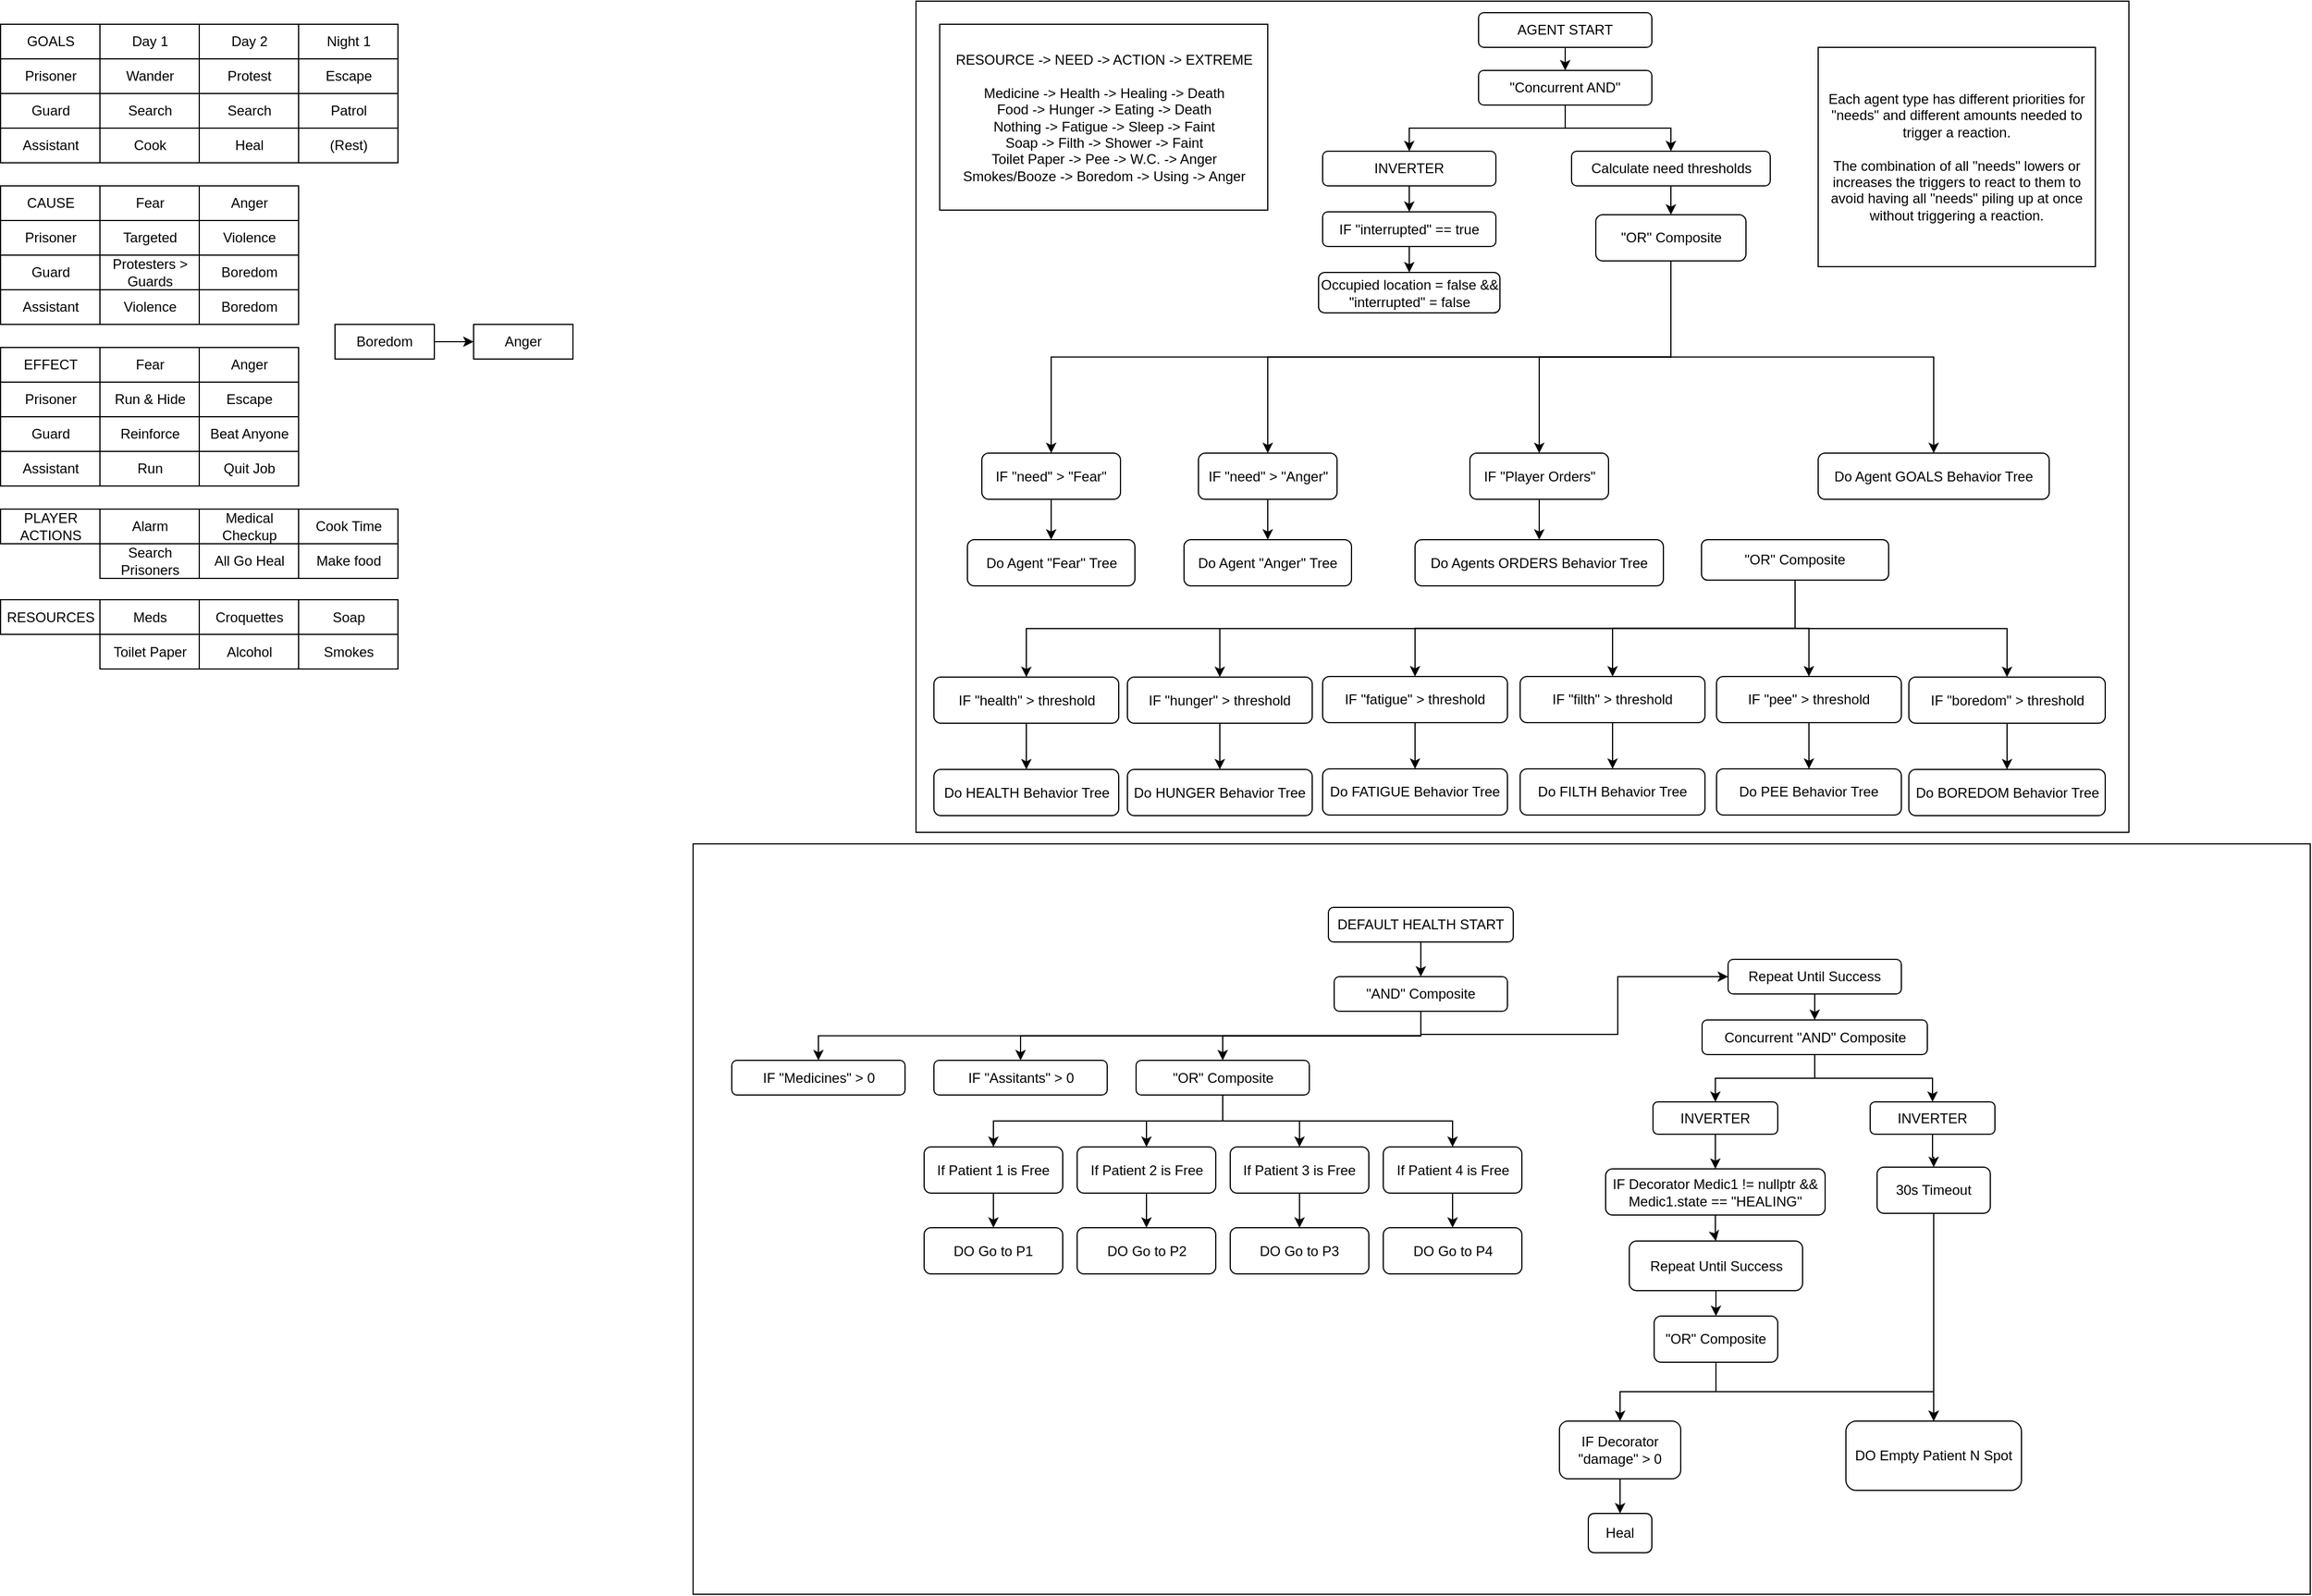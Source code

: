 <mxfile version="12.3.3" type="github" pages="1">
  <diagram id="JKfq64X28K5hxKGa_C9q" name="Page-1">
    <mxGraphModel dx="2272" dy="769" grid="1" gridSize="10" guides="1" tooltips="1" connect="1" arrows="1" fold="1" page="1" pageScale="1" pageWidth="850" pageHeight="1100" math="0" shadow="0">
      <root>
        <mxCell id="0"/>
        <mxCell id="1" parent="0"/>
        <mxCell id="7cSicLzZYJ9xLDRHcsnq-4" value="" style="rounded=0;whiteSpace=wrap;html=1;" parent="1" vertex="1">
          <mxGeometry x="343" y="30" width="1050" height="720" as="geometry"/>
        </mxCell>
        <mxCell id="D0MuD-Mq6sBYxiirO5rG-23" style="edgeStyle=orthogonalEdgeStyle;rounded=0;orthogonalLoop=1;jettySize=auto;html=1;exitX=0.5;exitY=1;exitDx=0;exitDy=0;" parent="1" source="kqfLpIRWF3_aIXNVq4Sq-21" target="D0MuD-Mq6sBYxiirO5rG-22" edge="1">
          <mxGeometry relative="1" as="geometry"/>
        </mxCell>
        <mxCell id="kqfLpIRWF3_aIXNVq4Sq-21" value="AGENT START" style="rounded=1;whiteSpace=wrap;html=1;" parent="1" vertex="1">
          <mxGeometry x="830" y="40" width="150" height="30" as="geometry"/>
        </mxCell>
        <mxCell id="kqfLpIRWF3_aIXNVq4Sq-42" value="&lt;div&gt;RESOURCE -&amp;gt; NEED -&amp;gt; ACTION -&amp;gt; EXTREME&lt;br&gt;&lt;/div&gt;&lt;div&gt;&lt;br&gt;&lt;/div&gt;&lt;div&gt;Medicine -&amp;gt; Health -&amp;gt; Healing -&amp;gt; Death&lt;br&gt;&lt;/div&gt;&lt;div&gt;Food -&amp;gt; Hunger -&amp;gt; Eating -&amp;gt; Death&lt;br&gt;&lt;/div&gt;&lt;div&gt;Nothing -&amp;gt; Fatigue -&amp;gt; Sleep -&amp;gt; Faint&lt;br&gt;&lt;/div&gt;&lt;div&gt;Soap -&amp;gt; Filth -&amp;gt; Shower -&amp;gt; Faint&lt;br&gt;&lt;/div&gt;&lt;div&gt;Toilet Paper -&amp;gt; Pee -&amp;gt; W.C. -&amp;gt; Anger&lt;br&gt;&lt;/div&gt;&lt;div&gt;Smokes/Booze -&amp;gt; Boredom -&amp;gt; Using -&amp;gt; Anger&lt;br&gt;&lt;/div&gt;" style="rounded=0;whiteSpace=wrap;html=1;" parent="1" vertex="1">
          <mxGeometry x="363.5" y="50" width="284" height="161" as="geometry"/>
        </mxCell>
        <mxCell id="YJU16uG1ulKIxsWnuDC9-50" style="edgeStyle=orthogonalEdgeStyle;rounded=0;orthogonalLoop=1;jettySize=auto;html=1;exitX=0.5;exitY=1;exitDx=0;exitDy=0;" parent="1" source="7cSicLzZYJ9xLDRHcsnq-1" target="YJU16uG1ulKIxsWnuDC9-41" edge="1">
          <mxGeometry relative="1" as="geometry"/>
        </mxCell>
        <mxCell id="7cSicLzZYJ9xLDRHcsnq-1" value="Calculate need thresholds" style="rounded=1;whiteSpace=wrap;html=1;" parent="1" vertex="1">
          <mxGeometry x="910.5" y="160" width="172" height="30" as="geometry"/>
        </mxCell>
        <mxCell id="MbCvbp8WK3tajAzuPFY6-8" style="edgeStyle=orthogonalEdgeStyle;rounded=0;orthogonalLoop=1;jettySize=auto;html=1;exitX=0.5;exitY=1;exitDx=0;exitDy=0;entryX=0.5;entryY=0;entryDx=0;entryDy=0;" parent="1" source="7cSicLzZYJ9xLDRHcsnq-5" target="MbCvbp8WK3tajAzuPFY6-7" edge="1">
          <mxGeometry relative="1" as="geometry"/>
        </mxCell>
        <mxCell id="MbCvbp8WK3tajAzuPFY6-9" style="edgeStyle=orthogonalEdgeStyle;rounded=0;orthogonalLoop=1;jettySize=auto;html=1;exitX=0.5;exitY=1;exitDx=0;exitDy=0;" parent="1" source="7cSicLzZYJ9xLDRHcsnq-5" target="MbCvbp8WK3tajAzuPFY6-2" edge="1">
          <mxGeometry relative="1" as="geometry"/>
        </mxCell>
        <mxCell id="MbCvbp8WK3tajAzuPFY6-11" style="edgeStyle=orthogonalEdgeStyle;rounded=0;orthogonalLoop=1;jettySize=auto;html=1;exitX=0.5;exitY=1;exitDx=0;exitDy=0;" parent="1" source="7cSicLzZYJ9xLDRHcsnq-5" target="MbCvbp8WK3tajAzuPFY6-4" edge="1">
          <mxGeometry relative="1" as="geometry"/>
        </mxCell>
        <mxCell id="MbCvbp8WK3tajAzuPFY6-12" style="edgeStyle=orthogonalEdgeStyle;rounded=0;orthogonalLoop=1;jettySize=auto;html=1;exitX=0.5;exitY=1;exitDx=0;exitDy=0;" parent="1" source="7cSicLzZYJ9xLDRHcsnq-5" target="MbCvbp8WK3tajAzuPFY6-5" edge="1">
          <mxGeometry relative="1" as="geometry"/>
        </mxCell>
        <mxCell id="MbCvbp8WK3tajAzuPFY6-13" style="edgeStyle=orthogonalEdgeStyle;rounded=0;orthogonalLoop=1;jettySize=auto;html=1;exitX=0.5;exitY=1;exitDx=0;exitDy=0;" parent="1" source="7cSicLzZYJ9xLDRHcsnq-5" target="MbCvbp8WK3tajAzuPFY6-6" edge="1">
          <mxGeometry relative="1" as="geometry"/>
        </mxCell>
        <mxCell id="MbCvbp8WK3tajAzuPFY6-30" style="edgeStyle=orthogonalEdgeStyle;rounded=0;orthogonalLoop=1;jettySize=auto;html=1;exitX=0.5;exitY=1;exitDx=0;exitDy=0;entryX=0.5;entryY=0;entryDx=0;entryDy=0;" parent="1" source="7cSicLzZYJ9xLDRHcsnq-5" target="MbCvbp8WK3tajAzuPFY6-28" edge="1">
          <mxGeometry relative="1" as="geometry"/>
        </mxCell>
        <mxCell id="7cSicLzZYJ9xLDRHcsnq-5" value="&quot;OR&quot; Composite" style="rounded=1;whiteSpace=wrap;html=1;" parent="1" vertex="1">
          <mxGeometry x="1023" y="496.5" width="162" height="35" as="geometry"/>
        </mxCell>
        <mxCell id="MbCvbp8WK3tajAzuPFY6-20" value="" style="edgeStyle=orthogonalEdgeStyle;rounded=0;orthogonalLoop=1;jettySize=auto;html=1;" parent="1" source="MbCvbp8WK3tajAzuPFY6-2" target="MbCvbp8WK3tajAzuPFY6-19" edge="1">
          <mxGeometry relative="1" as="geometry"/>
        </mxCell>
        <mxCell id="MbCvbp8WK3tajAzuPFY6-2" value="IF &quot;hunger&quot; &amp;gt; threshold" style="rounded=1;whiteSpace=wrap;html=1;" parent="1" vertex="1">
          <mxGeometry x="526" y="615.5" width="160" height="40" as="geometry"/>
        </mxCell>
        <mxCell id="MbCvbp8WK3tajAzuPFY6-19" value="Do HUNGER Behavior Tree" style="rounded=1;whiteSpace=wrap;html=1;" parent="1" vertex="1">
          <mxGeometry x="526" y="695.5" width="160" height="40" as="geometry"/>
        </mxCell>
        <mxCell id="MbCvbp8WK3tajAzuPFY6-18" value="" style="edgeStyle=orthogonalEdgeStyle;rounded=0;orthogonalLoop=1;jettySize=auto;html=1;" parent="1" edge="1">
          <mxGeometry relative="1" as="geometry">
            <mxPoint x="1450" y="618.5" as="targetPoint"/>
          </mxGeometry>
        </mxCell>
        <mxCell id="MbCvbp8WK3tajAzuPFY6-16" value="" style="edgeStyle=orthogonalEdgeStyle;rounded=0;orthogonalLoop=1;jettySize=auto;html=1;" parent="1" source="MbCvbp8WK3tajAzuPFY6-4" target="MbCvbp8WK3tajAzuPFY6-15" edge="1">
          <mxGeometry relative="1" as="geometry"/>
        </mxCell>
        <mxCell id="MbCvbp8WK3tajAzuPFY6-4" value="IF &quot;fatigue&quot; &amp;gt; threshold" style="rounded=1;whiteSpace=wrap;html=1;" parent="1" vertex="1">
          <mxGeometry x="695" y="615" width="160" height="40" as="geometry"/>
        </mxCell>
        <mxCell id="MbCvbp8WK3tajAzuPFY6-15" value="Do FATIGUE Behavior Tree" style="rounded=1;whiteSpace=wrap;html=1;" parent="1" vertex="1">
          <mxGeometry x="695" y="695" width="160" height="40" as="geometry"/>
        </mxCell>
        <mxCell id="MbCvbp8WK3tajAzuPFY6-24" value="" style="edgeStyle=orthogonalEdgeStyle;rounded=0;orthogonalLoop=1;jettySize=auto;html=1;" parent="1" source="MbCvbp8WK3tajAzuPFY6-5" target="MbCvbp8WK3tajAzuPFY6-23" edge="1">
          <mxGeometry relative="1" as="geometry"/>
        </mxCell>
        <mxCell id="MbCvbp8WK3tajAzuPFY6-5" value="IF &quot;filth&quot; &amp;gt; threshold" style="rounded=1;whiteSpace=wrap;html=1;" parent="1" vertex="1">
          <mxGeometry x="866" y="615" width="160" height="40" as="geometry"/>
        </mxCell>
        <mxCell id="MbCvbp8WK3tajAzuPFY6-23" value="Do FILTH Behavior Tree" style="rounded=1;whiteSpace=wrap;html=1;" parent="1" vertex="1">
          <mxGeometry x="866" y="695" width="160" height="40" as="geometry"/>
        </mxCell>
        <mxCell id="MbCvbp8WK3tajAzuPFY6-26" value="" style="edgeStyle=orthogonalEdgeStyle;rounded=0;orthogonalLoop=1;jettySize=auto;html=1;" parent="1" source="MbCvbp8WK3tajAzuPFY6-6" target="MbCvbp8WK3tajAzuPFY6-25" edge="1">
          <mxGeometry relative="1" as="geometry"/>
        </mxCell>
        <mxCell id="MbCvbp8WK3tajAzuPFY6-6" value="IF &quot;pee&quot; &amp;gt; threshold" style="rounded=1;whiteSpace=wrap;html=1;" parent="1" vertex="1">
          <mxGeometry x="1036" y="615" width="160" height="40" as="geometry"/>
        </mxCell>
        <mxCell id="MbCvbp8WK3tajAzuPFY6-25" value="Do PEE Behavior Tree" style="rounded=1;whiteSpace=wrap;html=1;" parent="1" vertex="1">
          <mxGeometry x="1036" y="695" width="160" height="40" as="geometry"/>
        </mxCell>
        <mxCell id="MbCvbp8WK3tajAzuPFY6-22" value="" style="edgeStyle=orthogonalEdgeStyle;rounded=0;orthogonalLoop=1;jettySize=auto;html=1;" parent="1" source="MbCvbp8WK3tajAzuPFY6-7" target="MbCvbp8WK3tajAzuPFY6-21" edge="1">
          <mxGeometry relative="1" as="geometry"/>
        </mxCell>
        <mxCell id="MbCvbp8WK3tajAzuPFY6-7" value="IF &quot;health&quot; &amp;gt; threshold" style="rounded=1;whiteSpace=wrap;html=1;" parent="1" vertex="1">
          <mxGeometry x="358.5" y="615.5" width="160" height="40" as="geometry"/>
        </mxCell>
        <mxCell id="MbCvbp8WK3tajAzuPFY6-21" value="Do HEALTH Behavior Tree" style="rounded=1;whiteSpace=wrap;html=1;" parent="1" vertex="1">
          <mxGeometry x="358.5" y="695.5" width="160" height="40" as="geometry"/>
        </mxCell>
        <mxCell id="MbCvbp8WK3tajAzuPFY6-31" style="edgeStyle=orthogonalEdgeStyle;rounded=0;orthogonalLoop=1;jettySize=auto;html=1;exitX=0.5;exitY=1;exitDx=0;exitDy=0;entryX=0.5;entryY=0;entryDx=0;entryDy=0;" parent="1" source="MbCvbp8WK3tajAzuPFY6-28" target="MbCvbp8WK3tajAzuPFY6-29" edge="1">
          <mxGeometry relative="1" as="geometry"/>
        </mxCell>
        <mxCell id="MbCvbp8WK3tajAzuPFY6-28" value="IF &quot;boredom&quot; &amp;gt; threshold" style="rounded=1;whiteSpace=wrap;html=1;" parent="1" vertex="1">
          <mxGeometry x="1202.5" y="615.5" width="170" height="40" as="geometry"/>
        </mxCell>
        <mxCell id="MbCvbp8WK3tajAzuPFY6-29" value="Do BOREDOM Behavior Tree" style="rounded=1;whiteSpace=wrap;html=1;" parent="1" vertex="1">
          <mxGeometry x="1202.5" y="695.5" width="170" height="40" as="geometry"/>
        </mxCell>
        <mxCell id="MbCvbp8WK3tajAzuPFY6-32" value="Do Agent GOALS Behavior Tree" style="rounded=1;whiteSpace=wrap;html=1;" parent="1" vertex="1">
          <mxGeometry x="1124" y="421.5" width="200" height="40" as="geometry"/>
        </mxCell>
        <mxCell id="MbCvbp8WK3tajAzuPFY6-37" style="edgeStyle=orthogonalEdgeStyle;rounded=0;orthogonalLoop=1;jettySize=auto;html=1;exitX=0.5;exitY=1;exitDx=0;exitDy=0;entryX=0.5;entryY=0;entryDx=0;entryDy=0;" parent="1" edge="1">
          <mxGeometry relative="1" as="geometry">
            <mxPoint x="1275" y="579" as="sourcePoint"/>
          </mxGeometry>
        </mxCell>
        <mxCell id="FgGfhdXHeCSRCDsN92nv-1" value="" style="rounded=0;whiteSpace=wrap;html=1;" parent="1" vertex="1">
          <mxGeometry x="150" y="760" width="1400" height="650" as="geometry"/>
        </mxCell>
        <mxCell id="FgGfhdXHeCSRCDsN92nv-19" value="Fear" style="rounded=0;whiteSpace=wrap;html=1;" parent="1" vertex="1">
          <mxGeometry x="-363.5" y="330" width="86" height="30" as="geometry"/>
        </mxCell>
        <mxCell id="FgGfhdXHeCSRCDsN92nv-20" value="EFFECT" style="rounded=0;whiteSpace=wrap;html=1;" parent="1" vertex="1">
          <mxGeometry x="-449.5" y="330" width="86" height="30" as="geometry"/>
        </mxCell>
        <mxCell id="FgGfhdXHeCSRCDsN92nv-22" value="Run &amp;amp; Hide" style="rounded=0;whiteSpace=wrap;html=1;" parent="1" vertex="1">
          <mxGeometry x="-363.5" y="360" width="86" height="30" as="geometry"/>
        </mxCell>
        <mxCell id="FgGfhdXHeCSRCDsN92nv-23" value="Prisoner" style="rounded=0;whiteSpace=wrap;html=1;" parent="1" vertex="1">
          <mxGeometry x="-449.5" y="360" width="86" height="30" as="geometry"/>
        </mxCell>
        <mxCell id="FgGfhdXHeCSRCDsN92nv-25" value="Reinforce" style="rounded=0;whiteSpace=wrap;html=1;" parent="1" vertex="1">
          <mxGeometry x="-363.5" y="390" width="86" height="30" as="geometry"/>
        </mxCell>
        <mxCell id="FgGfhdXHeCSRCDsN92nv-26" value="Guard" style="rounded=0;whiteSpace=wrap;html=1;" parent="1" vertex="1">
          <mxGeometry x="-449.5" y="390" width="86" height="30" as="geometry"/>
        </mxCell>
        <mxCell id="FgGfhdXHeCSRCDsN92nv-28" value="Run" style="rounded=0;whiteSpace=wrap;html=1;" parent="1" vertex="1">
          <mxGeometry x="-363.5" y="420" width="86" height="30" as="geometry"/>
        </mxCell>
        <mxCell id="FgGfhdXHeCSRCDsN92nv-29" value="Assistant" style="rounded=0;whiteSpace=wrap;html=1;" parent="1" vertex="1">
          <mxGeometry x="-449.5" y="420" width="86" height="30" as="geometry"/>
        </mxCell>
        <mxCell id="FgGfhdXHeCSRCDsN92nv-30" value="Day 1" style="rounded=0;whiteSpace=wrap;html=1;" parent="1" vertex="1">
          <mxGeometry x="-363.5" y="50" width="86" height="30" as="geometry"/>
        </mxCell>
        <mxCell id="FgGfhdXHeCSRCDsN92nv-31" value="Day 2" style="rounded=0;whiteSpace=wrap;html=1;" parent="1" vertex="1">
          <mxGeometry x="-277.5" y="50" width="86" height="30" as="geometry"/>
        </mxCell>
        <mxCell id="FgGfhdXHeCSRCDsN92nv-32" value="GOALS" style="rounded=0;whiteSpace=wrap;html=1;" parent="1" vertex="1">
          <mxGeometry x="-449.5" y="50" width="86" height="30" as="geometry"/>
        </mxCell>
        <mxCell id="FgGfhdXHeCSRCDsN92nv-33" value="Wander" style="rounded=0;whiteSpace=wrap;html=1;" parent="1" vertex="1">
          <mxGeometry x="-363.5" y="80" width="86" height="30" as="geometry"/>
        </mxCell>
        <mxCell id="FgGfhdXHeCSRCDsN92nv-34" value="Protest" style="rounded=0;whiteSpace=wrap;html=1;" parent="1" vertex="1">
          <mxGeometry x="-277.5" y="80" width="86" height="30" as="geometry"/>
        </mxCell>
        <mxCell id="FgGfhdXHeCSRCDsN92nv-35" value="Prisoner" style="rounded=0;whiteSpace=wrap;html=1;" parent="1" vertex="1">
          <mxGeometry x="-449.5" y="80" width="86" height="30" as="geometry"/>
        </mxCell>
        <mxCell id="FgGfhdXHeCSRCDsN92nv-36" value="Search" style="rounded=0;whiteSpace=wrap;html=1;" parent="1" vertex="1">
          <mxGeometry x="-363.5" y="110" width="86" height="30" as="geometry"/>
        </mxCell>
        <mxCell id="FgGfhdXHeCSRCDsN92nv-37" value="Search" style="rounded=0;whiteSpace=wrap;html=1;" parent="1" vertex="1">
          <mxGeometry x="-277.5" y="110" width="86" height="30" as="geometry"/>
        </mxCell>
        <mxCell id="FgGfhdXHeCSRCDsN92nv-38" value="Guard" style="rounded=0;whiteSpace=wrap;html=1;" parent="1" vertex="1">
          <mxGeometry x="-449.5" y="110" width="86" height="30" as="geometry"/>
        </mxCell>
        <mxCell id="FgGfhdXHeCSRCDsN92nv-39" value="Cook" style="rounded=0;whiteSpace=wrap;html=1;" parent="1" vertex="1">
          <mxGeometry x="-363.5" y="140" width="86" height="30" as="geometry"/>
        </mxCell>
        <mxCell id="FgGfhdXHeCSRCDsN92nv-40" value="Heal" style="rounded=0;whiteSpace=wrap;html=1;" parent="1" vertex="1">
          <mxGeometry x="-277.5" y="140" width="86" height="30" as="geometry"/>
        </mxCell>
        <mxCell id="FgGfhdXHeCSRCDsN92nv-41" value="Assistant" style="rounded=0;whiteSpace=wrap;html=1;" parent="1" vertex="1">
          <mxGeometry x="-449.5" y="140" width="86" height="30" as="geometry"/>
        </mxCell>
        <mxCell id="FgGfhdXHeCSRCDsN92nv-47" value="Anger" style="rounded=0;whiteSpace=wrap;html=1;" parent="1" vertex="1">
          <mxGeometry x="-277.5" y="330" width="86" height="30" as="geometry"/>
        </mxCell>
        <mxCell id="FgGfhdXHeCSRCDsN92nv-48" value="Escape" style="rounded=0;whiteSpace=wrap;html=1;" parent="1" vertex="1">
          <mxGeometry x="-277.5" y="360" width="86" height="30" as="geometry"/>
        </mxCell>
        <mxCell id="FgGfhdXHeCSRCDsN92nv-49" value="Beat Anyone" style="rounded=0;whiteSpace=wrap;html=1;" parent="1" vertex="1">
          <mxGeometry x="-277.5" y="390" width="86" height="30" as="geometry"/>
        </mxCell>
        <mxCell id="FgGfhdXHeCSRCDsN92nv-50" value="Quit Job" style="rounded=0;whiteSpace=wrap;html=1;" parent="1" vertex="1">
          <mxGeometry x="-277.5" y="420" width="86" height="30" as="geometry"/>
        </mxCell>
        <mxCell id="SEa6kbFT67GJQY1AEZ5G-35" style="edgeStyle=orthogonalEdgeStyle;rounded=0;orthogonalLoop=1;jettySize=auto;html=1;exitX=1;exitY=0.5;exitDx=0;exitDy=0;" parent="1" source="FgGfhdXHeCSRCDsN92nv-51" target="SEa6kbFT67GJQY1AEZ5G-34" edge="1">
          <mxGeometry relative="1" as="geometry"/>
        </mxCell>
        <mxCell id="FgGfhdXHeCSRCDsN92nv-51" value="Boredom" style="rounded=0;whiteSpace=wrap;html=1;" parent="1" vertex="1">
          <mxGeometry x="-160" y="310" width="86" height="30" as="geometry"/>
        </mxCell>
        <mxCell id="FgGfhdXHeCSRCDsN92nv-52" value="Fear" style="rounded=0;whiteSpace=wrap;html=1;" parent="1" vertex="1">
          <mxGeometry x="-363.5" y="190" width="86" height="30" as="geometry"/>
        </mxCell>
        <mxCell id="FgGfhdXHeCSRCDsN92nv-53" value="CAUSE" style="rounded=0;whiteSpace=wrap;html=1;" parent="1" vertex="1">
          <mxGeometry x="-449.5" y="190" width="86" height="30" as="geometry"/>
        </mxCell>
        <mxCell id="FgGfhdXHeCSRCDsN92nv-55" value="Targeted" style="rounded=0;whiteSpace=wrap;html=1;" parent="1" vertex="1">
          <mxGeometry x="-363.5" y="220" width="86" height="30" as="geometry"/>
        </mxCell>
        <mxCell id="FgGfhdXHeCSRCDsN92nv-56" value="Prisoner" style="rounded=0;whiteSpace=wrap;html=1;" parent="1" vertex="1">
          <mxGeometry x="-449.5" y="220" width="86" height="30" as="geometry"/>
        </mxCell>
        <mxCell id="FgGfhdXHeCSRCDsN92nv-58" value="Protesters &amp;gt; Guards" style="rounded=0;whiteSpace=wrap;html=1;" parent="1" vertex="1">
          <mxGeometry x="-363.5" y="250" width="86" height="30" as="geometry"/>
        </mxCell>
        <mxCell id="FgGfhdXHeCSRCDsN92nv-59" value="Guard" style="rounded=0;whiteSpace=wrap;html=1;" parent="1" vertex="1">
          <mxGeometry x="-449.5" y="250" width="86" height="30" as="geometry"/>
        </mxCell>
        <mxCell id="FgGfhdXHeCSRCDsN92nv-61" value="Violence" style="rounded=0;whiteSpace=wrap;html=1;" parent="1" vertex="1">
          <mxGeometry x="-363.5" y="280" width="86" height="30" as="geometry"/>
        </mxCell>
        <mxCell id="FgGfhdXHeCSRCDsN92nv-62" value="Assistant" style="rounded=0;whiteSpace=wrap;html=1;" parent="1" vertex="1">
          <mxGeometry x="-449.5" y="280" width="86" height="30" as="geometry"/>
        </mxCell>
        <mxCell id="FgGfhdXHeCSRCDsN92nv-63" value="Anger" style="rounded=0;whiteSpace=wrap;html=1;" parent="1" vertex="1">
          <mxGeometry x="-277.5" y="190" width="86" height="30" as="geometry"/>
        </mxCell>
        <mxCell id="FgGfhdXHeCSRCDsN92nv-64" value="Violence" style="rounded=0;whiteSpace=wrap;html=1;" parent="1" vertex="1">
          <mxGeometry x="-277.5" y="220" width="86" height="30" as="geometry"/>
        </mxCell>
        <mxCell id="FgGfhdXHeCSRCDsN92nv-65" value="Boredom" style="rounded=0;whiteSpace=wrap;html=1;" parent="1" vertex="1">
          <mxGeometry x="-277.5" y="250" width="86" height="30" as="geometry"/>
        </mxCell>
        <mxCell id="FgGfhdXHeCSRCDsN92nv-66" value="Boredom" style="rounded=0;whiteSpace=wrap;html=1;" parent="1" vertex="1">
          <mxGeometry x="-277.5" y="280" width="86" height="30" as="geometry"/>
        </mxCell>
        <mxCell id="YJU16uG1ulKIxsWnuDC9-1" value="Alarm" style="rounded=0;whiteSpace=wrap;html=1;" parent="1" vertex="1">
          <mxGeometry x="-363.5" y="470" width="86" height="30" as="geometry"/>
        </mxCell>
        <mxCell id="YJU16uG1ulKIxsWnuDC9-2" value="Medical Checkup" style="rounded=0;whiteSpace=wrap;html=1;" parent="1" vertex="1">
          <mxGeometry x="-277.5" y="470" width="86" height="30" as="geometry"/>
        </mxCell>
        <mxCell id="YJU16uG1ulKIxsWnuDC9-3" value="PLAYER ACTIONS" style="rounded=0;whiteSpace=wrap;html=1;" parent="1" vertex="1">
          <mxGeometry x="-449.5" y="470" width="86" height="30" as="geometry"/>
        </mxCell>
        <mxCell id="YJU16uG1ulKIxsWnuDC9-13" value="Cook Time" style="rounded=0;whiteSpace=wrap;html=1;" parent="1" vertex="1">
          <mxGeometry x="-191.5" y="470" width="86" height="30" as="geometry"/>
        </mxCell>
        <mxCell id="YJU16uG1ulKIxsWnuDC9-21" value="RESOURCES" style="rounded=0;whiteSpace=wrap;html=1;" parent="1" vertex="1">
          <mxGeometry x="-449.5" y="548.5" width="86" height="30" as="geometry"/>
        </mxCell>
        <mxCell id="YJU16uG1ulKIxsWnuDC9-22" value="Meds" style="rounded=0;whiteSpace=wrap;html=1;" parent="1" vertex="1">
          <mxGeometry x="-363.5" y="548.5" width="86" height="30" as="geometry"/>
        </mxCell>
        <mxCell id="YJU16uG1ulKIxsWnuDC9-23" value="Croquettes" style="rounded=0;whiteSpace=wrap;html=1;" parent="1" vertex="1">
          <mxGeometry x="-277.5" y="548.5" width="86" height="30" as="geometry"/>
        </mxCell>
        <mxCell id="YJU16uG1ulKIxsWnuDC9-25" value="Soap" style="rounded=0;whiteSpace=wrap;html=1;" parent="1" vertex="1">
          <mxGeometry x="-191.5" y="548.5" width="86" height="30" as="geometry"/>
        </mxCell>
        <mxCell id="YJU16uG1ulKIxsWnuDC9-26" value="Toilet Paper" style="rounded=0;whiteSpace=wrap;html=1;" parent="1" vertex="1">
          <mxGeometry x="-363.5" y="578.5" width="86" height="30" as="geometry"/>
        </mxCell>
        <mxCell id="YJU16uG1ulKIxsWnuDC9-32" value="Alcohol" style="rounded=0;whiteSpace=wrap;html=1;" parent="1" vertex="1">
          <mxGeometry x="-277.5" y="578.5" width="86" height="30" as="geometry"/>
        </mxCell>
        <mxCell id="YJU16uG1ulKIxsWnuDC9-33" value="Smokes" style="rounded=0;whiteSpace=wrap;html=1;" parent="1" vertex="1">
          <mxGeometry x="-191.5" y="578.5" width="86" height="30" as="geometry"/>
        </mxCell>
        <mxCell id="YJU16uG1ulKIxsWnuDC9-34" value="Search Prisoners" style="rounded=0;whiteSpace=wrap;html=1;" parent="1" vertex="1">
          <mxGeometry x="-363.5" y="500" width="86" height="30" as="geometry"/>
        </mxCell>
        <mxCell id="YJU16uG1ulKIxsWnuDC9-35" value="All Go Heal" style="rounded=0;whiteSpace=wrap;html=1;" parent="1" vertex="1">
          <mxGeometry x="-277.5" y="500" width="86" height="30" as="geometry"/>
        </mxCell>
        <mxCell id="YJU16uG1ulKIxsWnuDC9-36" value="Make food" style="rounded=0;whiteSpace=wrap;html=1;" parent="1" vertex="1">
          <mxGeometry x="-191.5" y="500" width="86" height="30" as="geometry"/>
        </mxCell>
        <mxCell id="YJU16uG1ulKIxsWnuDC9-55" style="edgeStyle=orthogonalEdgeStyle;rounded=0;orthogonalLoop=1;jettySize=auto;html=1;exitX=0.5;exitY=1;exitDx=0;exitDy=0;" parent="1" source="YJU16uG1ulKIxsWnuDC9-37" target="YJU16uG1ulKIxsWnuDC9-40" edge="1">
          <mxGeometry relative="1" as="geometry"/>
        </mxCell>
        <mxCell id="YJU16uG1ulKIxsWnuDC9-37" value="IF &quot;Player Orders&quot;" style="rounded=1;whiteSpace=wrap;html=1;" parent="1" vertex="1">
          <mxGeometry x="822.5" y="421.5" width="120" height="40" as="geometry"/>
        </mxCell>
        <mxCell id="YJU16uG1ulKIxsWnuDC9-38" value="&lt;div&gt;Each agent type has different priorities for &quot;needs&quot; and different amounts needed to trigger a reaction.&lt;/div&gt;&lt;div&gt;&lt;br&gt;&lt;/div&gt;&lt;div&gt;The combination of all &quot;needs&quot; lowers or increases the triggers to react to them to avoid having all &quot;needs&quot; piling up at once without triggering a reaction.&lt;br&gt;&lt;/div&gt;" style="rounded=0;whiteSpace=wrap;html=1;" parent="1" vertex="1">
          <mxGeometry x="1124" y="70" width="240" height="190" as="geometry"/>
        </mxCell>
        <mxCell id="YJU16uG1ulKIxsWnuDC9-40" value="Do Agents ORDERS Behavior Tree" style="rounded=1;whiteSpace=wrap;html=1;" parent="1" vertex="1">
          <mxGeometry x="775" y="496.5" width="215" height="40" as="geometry"/>
        </mxCell>
        <mxCell id="YJU16uG1ulKIxsWnuDC9-52" style="edgeStyle=orthogonalEdgeStyle;rounded=0;orthogonalLoop=1;jettySize=auto;html=1;exitX=0.5;exitY=1;exitDx=0;exitDy=0;" parent="1" source="YJU16uG1ulKIxsWnuDC9-41" target="YJU16uG1ulKIxsWnuDC9-37" edge="1">
          <mxGeometry relative="1" as="geometry"/>
        </mxCell>
        <mxCell id="YJU16uG1ulKIxsWnuDC9-53" style="edgeStyle=orthogonalEdgeStyle;rounded=0;orthogonalLoop=1;jettySize=auto;html=1;exitX=0.5;exitY=1;exitDx=0;exitDy=0;" parent="1" source="YJU16uG1ulKIxsWnuDC9-41" target="MbCvbp8WK3tajAzuPFY6-32" edge="1">
          <mxGeometry relative="1" as="geometry"/>
        </mxCell>
        <mxCell id="D0MuD-Mq6sBYxiirO5rG-10" style="edgeStyle=orthogonalEdgeStyle;rounded=0;orthogonalLoop=1;jettySize=auto;html=1;exitX=0.5;exitY=1;exitDx=0;exitDy=0;" parent="1" source="YJU16uG1ulKIxsWnuDC9-41" target="D0MuD-Mq6sBYxiirO5rG-6" edge="1">
          <mxGeometry relative="1" as="geometry"/>
        </mxCell>
        <mxCell id="D0MuD-Mq6sBYxiirO5rG-11" style="edgeStyle=orthogonalEdgeStyle;rounded=0;orthogonalLoop=1;jettySize=auto;html=1;exitX=0.5;exitY=1;exitDx=0;exitDy=0;" parent="1" source="YJU16uG1ulKIxsWnuDC9-41" target="D0MuD-Mq6sBYxiirO5rG-4" edge="1">
          <mxGeometry relative="1" as="geometry"/>
        </mxCell>
        <mxCell id="YJU16uG1ulKIxsWnuDC9-41" value="&quot;OR&quot; Composite" style="rounded=1;whiteSpace=wrap;html=1;" parent="1" vertex="1">
          <mxGeometry x="931.5" y="215" width="130" height="40" as="geometry"/>
        </mxCell>
        <mxCell id="YJU16uG1ulKIxsWnuDC9-86" style="edgeStyle=orthogonalEdgeStyle;rounded=0;orthogonalLoop=1;jettySize=auto;html=1;exitX=0.5;exitY=1;exitDx=0;exitDy=0;" parent="1" source="YJU16uG1ulKIxsWnuDC9-56" target="YJU16uG1ulKIxsWnuDC9-73" edge="1">
          <mxGeometry relative="1" as="geometry"/>
        </mxCell>
        <mxCell id="YJU16uG1ulKIxsWnuDC9-56" value="DEFAULT HEALTH START" style="rounded=1;whiteSpace=wrap;html=1;" parent="1" vertex="1">
          <mxGeometry x="700" y="815" width="160" height="30" as="geometry"/>
        </mxCell>
        <mxCell id="YJU16uG1ulKIxsWnuDC9-74" style="edgeStyle=orthogonalEdgeStyle;rounded=0;orthogonalLoop=1;jettySize=auto;html=1;exitX=0.5;exitY=1;exitDx=0;exitDy=0;" parent="1" source="YJU16uG1ulKIxsWnuDC9-57" target="YJU16uG1ulKIxsWnuDC9-58" edge="1">
          <mxGeometry relative="1" as="geometry"/>
        </mxCell>
        <mxCell id="YJU16uG1ulKIxsWnuDC9-75" style="edgeStyle=orthogonalEdgeStyle;rounded=0;orthogonalLoop=1;jettySize=auto;html=1;exitX=0.5;exitY=1;exitDx=0;exitDy=0;" parent="1" source="YJU16uG1ulKIxsWnuDC9-57" target="YJU16uG1ulKIxsWnuDC9-59" edge="1">
          <mxGeometry relative="1" as="geometry"/>
        </mxCell>
        <mxCell id="YJU16uG1ulKIxsWnuDC9-76" style="edgeStyle=orthogonalEdgeStyle;rounded=0;orthogonalLoop=1;jettySize=auto;html=1;exitX=0.5;exitY=1;exitDx=0;exitDy=0;" parent="1" source="YJU16uG1ulKIxsWnuDC9-57" target="YJU16uG1ulKIxsWnuDC9-60" edge="1">
          <mxGeometry relative="1" as="geometry"/>
        </mxCell>
        <mxCell id="YJU16uG1ulKIxsWnuDC9-77" style="edgeStyle=orthogonalEdgeStyle;rounded=0;orthogonalLoop=1;jettySize=auto;html=1;exitX=0.5;exitY=1;exitDx=0;exitDy=0;" parent="1" source="YJU16uG1ulKIxsWnuDC9-57" target="YJU16uG1ulKIxsWnuDC9-61" edge="1">
          <mxGeometry relative="1" as="geometry"/>
        </mxCell>
        <mxCell id="YJU16uG1ulKIxsWnuDC9-57" value="&quot;OR&quot; Composite" style="rounded=1;whiteSpace=wrap;html=1;" parent="1" vertex="1">
          <mxGeometry x="533.5" y="947.5" width="150" height="30" as="geometry"/>
        </mxCell>
        <mxCell id="YJU16uG1ulKIxsWnuDC9-72" style="edgeStyle=orthogonalEdgeStyle;rounded=0;orthogonalLoop=1;jettySize=auto;html=1;exitX=0.5;exitY=1;exitDx=0;exitDy=0;" parent="1" source="YJU16uG1ulKIxsWnuDC9-58" target="YJU16uG1ulKIxsWnuDC9-63" edge="1">
          <mxGeometry relative="1" as="geometry"/>
        </mxCell>
        <mxCell id="YJU16uG1ulKIxsWnuDC9-58" value="If Patient 1 is Free" style="rounded=1;whiteSpace=wrap;html=1;" parent="1" vertex="1">
          <mxGeometry x="350" y="1022.5" width="120" height="40" as="geometry"/>
        </mxCell>
        <mxCell id="YJU16uG1ulKIxsWnuDC9-71" style="edgeStyle=orthogonalEdgeStyle;rounded=0;orthogonalLoop=1;jettySize=auto;html=1;exitX=0.5;exitY=1;exitDx=0;exitDy=0;" parent="1" source="YJU16uG1ulKIxsWnuDC9-59" target="YJU16uG1ulKIxsWnuDC9-64" edge="1">
          <mxGeometry relative="1" as="geometry"/>
        </mxCell>
        <mxCell id="YJU16uG1ulKIxsWnuDC9-59" value="If Patient 2 is Free" style="rounded=1;whiteSpace=wrap;html=1;" parent="1" vertex="1">
          <mxGeometry x="482.5" y="1022.5" width="120" height="40" as="geometry"/>
        </mxCell>
        <mxCell id="YJU16uG1ulKIxsWnuDC9-70" style="edgeStyle=orthogonalEdgeStyle;rounded=0;orthogonalLoop=1;jettySize=auto;html=1;exitX=0.5;exitY=1;exitDx=0;exitDy=0;" parent="1" source="YJU16uG1ulKIxsWnuDC9-60" target="YJU16uG1ulKIxsWnuDC9-65" edge="1">
          <mxGeometry relative="1" as="geometry"/>
        </mxCell>
        <mxCell id="YJU16uG1ulKIxsWnuDC9-60" value="If Patient 3 is Free" style="rounded=1;whiteSpace=wrap;html=1;" parent="1" vertex="1">
          <mxGeometry x="615" y="1022.5" width="120" height="40" as="geometry"/>
        </mxCell>
        <mxCell id="YJU16uG1ulKIxsWnuDC9-69" style="edgeStyle=orthogonalEdgeStyle;rounded=0;orthogonalLoop=1;jettySize=auto;html=1;exitX=0.5;exitY=1;exitDx=0;exitDy=0;" parent="1" source="YJU16uG1ulKIxsWnuDC9-61" target="YJU16uG1ulKIxsWnuDC9-66" edge="1">
          <mxGeometry relative="1" as="geometry"/>
        </mxCell>
        <mxCell id="YJU16uG1ulKIxsWnuDC9-61" value="If Patient 4 is Free" style="rounded=1;whiteSpace=wrap;html=1;" parent="1" vertex="1">
          <mxGeometry x="747.5" y="1022.5" width="120" height="40" as="geometry"/>
        </mxCell>
        <mxCell id="YJU16uG1ulKIxsWnuDC9-63" value="DO Go to P1" style="rounded=1;whiteSpace=wrap;html=1;" parent="1" vertex="1">
          <mxGeometry x="350" y="1092.5" width="120" height="40" as="geometry"/>
        </mxCell>
        <mxCell id="YJU16uG1ulKIxsWnuDC9-64" value="DO Go to P2" style="rounded=1;whiteSpace=wrap;html=1;" parent="1" vertex="1">
          <mxGeometry x="482.5" y="1092.5" width="120" height="40" as="geometry"/>
        </mxCell>
        <mxCell id="YJU16uG1ulKIxsWnuDC9-65" value="DO Go to P3" style="rounded=1;whiteSpace=wrap;html=1;" parent="1" vertex="1">
          <mxGeometry x="615" y="1092.5" width="120" height="40" as="geometry"/>
        </mxCell>
        <mxCell id="YJU16uG1ulKIxsWnuDC9-66" value="DO Go to P4" style="rounded=1;whiteSpace=wrap;html=1;" parent="1" vertex="1">
          <mxGeometry x="747.5" y="1092.5" width="120" height="40" as="geometry"/>
        </mxCell>
        <mxCell id="YJU16uG1ulKIxsWnuDC9-80" style="edgeStyle=orthogonalEdgeStyle;rounded=0;orthogonalLoop=1;jettySize=auto;html=1;exitX=0.5;exitY=1;exitDx=0;exitDy=0;" parent="1" source="YJU16uG1ulKIxsWnuDC9-73" target="YJU16uG1ulKIxsWnuDC9-79" edge="1">
          <mxGeometry relative="1" as="geometry"/>
        </mxCell>
        <mxCell id="YJU16uG1ulKIxsWnuDC9-81" style="edgeStyle=orthogonalEdgeStyle;rounded=0;orthogonalLoop=1;jettySize=auto;html=1;exitX=0.5;exitY=1;exitDx=0;exitDy=0;" parent="1" source="YJU16uG1ulKIxsWnuDC9-73" target="YJU16uG1ulKIxsWnuDC9-57" edge="1">
          <mxGeometry relative="1" as="geometry"/>
        </mxCell>
        <mxCell id="D0MuD-Mq6sBYxiirO5rG-9" style="edgeStyle=orthogonalEdgeStyle;rounded=0;orthogonalLoop=1;jettySize=auto;html=1;exitX=0.5;exitY=1;exitDx=0;exitDy=0;" parent="1" source="YJU16uG1ulKIxsWnuDC9-73" target="D0MuD-Mq6sBYxiirO5rG-8" edge="1">
          <mxGeometry relative="1" as="geometry"/>
        </mxCell>
        <mxCell id="D0MuD-Mq6sBYxiirO5rG-50" style="edgeStyle=orthogonalEdgeStyle;rounded=0;orthogonalLoop=1;jettySize=auto;html=1;exitX=0.5;exitY=1;exitDx=0;exitDy=0;" parent="1" source="YJU16uG1ulKIxsWnuDC9-73" target="D0MuD-Mq6sBYxiirO5rG-14" edge="1">
          <mxGeometry relative="1" as="geometry"/>
        </mxCell>
        <mxCell id="YJU16uG1ulKIxsWnuDC9-73" value="&quot;AND&quot; Composite" style="rounded=1;whiteSpace=wrap;html=1;" parent="1" vertex="1">
          <mxGeometry x="705" y="875" width="150" height="30" as="geometry"/>
        </mxCell>
        <mxCell id="YJU16uG1ulKIxsWnuDC9-79" value="IF &quot;Medicines&quot; &amp;gt; 0" style="rounded=1;whiteSpace=wrap;html=1;" parent="1" vertex="1">
          <mxGeometry x="183.5" y="947.5" width="150" height="30" as="geometry"/>
        </mxCell>
        <mxCell id="YJU16uG1ulKIxsWnuDC9-84" value="DO Empty Patient N Spot" style="rounded=1;whiteSpace=wrap;html=1;" parent="1" vertex="1">
          <mxGeometry x="1148" y="1260" width="152" height="60" as="geometry"/>
        </mxCell>
        <mxCell id="D0MuD-Mq6sBYxiirO5rG-47" style="edgeStyle=orthogonalEdgeStyle;rounded=0;orthogonalLoop=1;jettySize=auto;html=1;exitX=0.5;exitY=1;exitDx=0;exitDy=0;" parent="1" source="D0MuD-Mq6sBYxiirO5rG-1" target="D0MuD-Mq6sBYxiirO5rG-3" edge="1">
          <mxGeometry relative="1" as="geometry"/>
        </mxCell>
        <mxCell id="D0MuD-Mq6sBYxiirO5rG-1" value="IF Decorator Medic1 != nullptr &amp;amp;&amp;amp; Medic1.state == &quot;HEALING&quot;" style="rounded=1;whiteSpace=wrap;html=1;" parent="1" vertex="1">
          <mxGeometry x="940" y="1041.5" width="190" height="40" as="geometry"/>
        </mxCell>
        <mxCell id="D0MuD-Mq6sBYxiirO5rG-48" style="edgeStyle=orthogonalEdgeStyle;rounded=0;orthogonalLoop=1;jettySize=auto;html=1;exitX=0.5;exitY=1;exitDx=0;exitDy=0;" parent="1" source="D0MuD-Mq6sBYxiirO5rG-3" target="D0MuD-Mq6sBYxiirO5rG-44" edge="1">
          <mxGeometry relative="1" as="geometry"/>
        </mxCell>
        <mxCell id="D0MuD-Mq6sBYxiirO5rG-3" value="Repeat Until Success" style="rounded=1;whiteSpace=wrap;html=1;" parent="1" vertex="1">
          <mxGeometry x="960.5" y="1104" width="150" height="43" as="geometry"/>
        </mxCell>
        <mxCell id="D0MuD-Mq6sBYxiirO5rG-12" style="edgeStyle=orthogonalEdgeStyle;rounded=0;orthogonalLoop=1;jettySize=auto;html=1;exitX=0.5;exitY=1;exitDx=0;exitDy=0;" parent="1" source="D0MuD-Mq6sBYxiirO5rG-4" target="D0MuD-Mq6sBYxiirO5rG-5" edge="1">
          <mxGeometry relative="1" as="geometry"/>
        </mxCell>
        <mxCell id="D0MuD-Mq6sBYxiirO5rG-4" value="IF &quot;need&quot; &amp;gt; &quot;Fear&quot;" style="rounded=1;whiteSpace=wrap;html=1;fontStyle=0" parent="1" vertex="1">
          <mxGeometry x="400" y="421.5" width="120" height="40" as="geometry"/>
        </mxCell>
        <mxCell id="D0MuD-Mq6sBYxiirO5rG-5" value="&lt;div&gt;Do Agent &quot;Fear&quot; Tree&lt;/div&gt;" style="rounded=1;whiteSpace=wrap;html=1;fontStyle=0" parent="1" vertex="1">
          <mxGeometry x="387.5" y="496.5" width="145" height="40" as="geometry"/>
        </mxCell>
        <mxCell id="D0MuD-Mq6sBYxiirO5rG-13" style="edgeStyle=orthogonalEdgeStyle;rounded=0;orthogonalLoop=1;jettySize=auto;html=1;exitX=0.5;exitY=1;exitDx=0;exitDy=0;" parent="1" source="D0MuD-Mq6sBYxiirO5rG-6" target="D0MuD-Mq6sBYxiirO5rG-7" edge="1">
          <mxGeometry relative="1" as="geometry"/>
        </mxCell>
        <mxCell id="D0MuD-Mq6sBYxiirO5rG-6" value="IF &quot;need&quot; &amp;gt; &quot;Anger&quot;" style="rounded=1;whiteSpace=wrap;html=1;" parent="1" vertex="1">
          <mxGeometry x="587.5" y="421.5" width="120" height="40" as="geometry"/>
        </mxCell>
        <mxCell id="D0MuD-Mq6sBYxiirO5rG-7" value="Do Agent &quot;Anger&quot; Tree" style="rounded=1;whiteSpace=wrap;html=1;" parent="1" vertex="1">
          <mxGeometry x="575" y="496.5" width="145" height="40" as="geometry"/>
        </mxCell>
        <mxCell id="D0MuD-Mq6sBYxiirO5rG-8" value="IF &quot;Assitants&quot; &amp;gt; 0" style="rounded=1;whiteSpace=wrap;html=1;" parent="1" vertex="1">
          <mxGeometry x="358.5" y="947.5" width="150" height="30" as="geometry"/>
        </mxCell>
        <mxCell id="D0MuD-Mq6sBYxiirO5rG-51" style="edgeStyle=orthogonalEdgeStyle;rounded=0;orthogonalLoop=1;jettySize=auto;html=1;exitX=0.5;exitY=1;exitDx=0;exitDy=0;" parent="1" source="D0MuD-Mq6sBYxiirO5rG-14" target="D0MuD-Mq6sBYxiirO5rG-17" edge="1">
          <mxGeometry relative="1" as="geometry"/>
        </mxCell>
        <mxCell id="D0MuD-Mq6sBYxiirO5rG-14" value="Repeat Until Success" style="rounded=1;whiteSpace=wrap;html=1;" parent="1" vertex="1">
          <mxGeometry x="1046" y="860" width="150" height="30" as="geometry"/>
        </mxCell>
        <mxCell id="D0MuD-Mq6sBYxiirO5rG-52" style="edgeStyle=orthogonalEdgeStyle;rounded=0;orthogonalLoop=1;jettySize=auto;html=1;exitX=0.5;exitY=1;exitDx=0;exitDy=0;" parent="1" source="D0MuD-Mq6sBYxiirO5rG-17" target="D0MuD-Mq6sBYxiirO5rG-45" edge="1">
          <mxGeometry relative="1" as="geometry"/>
        </mxCell>
        <mxCell id="D0MuD-Mq6sBYxiirO5rG-55" style="edgeStyle=orthogonalEdgeStyle;rounded=0;orthogonalLoop=1;jettySize=auto;html=1;exitX=0.5;exitY=1;exitDx=0;exitDy=0;" parent="1" source="D0MuD-Mq6sBYxiirO5rG-17" target="D0MuD-Mq6sBYxiirO5rG-54" edge="1">
          <mxGeometry relative="1" as="geometry"/>
        </mxCell>
        <mxCell id="D0MuD-Mq6sBYxiirO5rG-17" value="Concurrent &quot;AND&quot; Composite" style="rounded=1;whiteSpace=wrap;html=1;" parent="1" vertex="1">
          <mxGeometry x="1023.5" y="912.5" width="195" height="30" as="geometry"/>
        </mxCell>
        <mxCell id="D0MuD-Mq6sBYxiirO5rG-24" style="edgeStyle=orthogonalEdgeStyle;rounded=0;orthogonalLoop=1;jettySize=auto;html=1;exitX=0.5;exitY=1;exitDx=0;exitDy=0;" parent="1" source="D0MuD-Mq6sBYxiirO5rG-22" target="7cSicLzZYJ9xLDRHcsnq-1" edge="1">
          <mxGeometry relative="1" as="geometry"/>
        </mxCell>
        <mxCell id="D0MuD-Mq6sBYxiirO5rG-27" style="edgeStyle=orthogonalEdgeStyle;rounded=0;orthogonalLoop=1;jettySize=auto;html=1;exitX=0.5;exitY=1;exitDx=0;exitDy=0;" parent="1" source="D0MuD-Mq6sBYxiirO5rG-22" target="D0MuD-Mq6sBYxiirO5rG-26" edge="1">
          <mxGeometry relative="1" as="geometry"/>
        </mxCell>
        <mxCell id="D0MuD-Mq6sBYxiirO5rG-22" value="&quot;Concurrent AND&quot;" style="rounded=1;whiteSpace=wrap;html=1;" parent="1" vertex="1">
          <mxGeometry x="830" y="90" width="150" height="30" as="geometry"/>
        </mxCell>
        <mxCell id="D0MuD-Mq6sBYxiirO5rG-29" style="edgeStyle=orthogonalEdgeStyle;rounded=0;orthogonalLoop=1;jettySize=auto;html=1;exitX=0.5;exitY=1;exitDx=0;exitDy=0;" parent="1" source="D0MuD-Mq6sBYxiirO5rG-26" target="D0MuD-Mq6sBYxiirO5rG-28" edge="1">
          <mxGeometry relative="1" as="geometry"/>
        </mxCell>
        <mxCell id="D0MuD-Mq6sBYxiirO5rG-26" value="INVERTER" style="rounded=1;whiteSpace=wrap;html=1;" parent="1" vertex="1">
          <mxGeometry x="695" y="160" width="150" height="30" as="geometry"/>
        </mxCell>
        <mxCell id="D0MuD-Mq6sBYxiirO5rG-35" style="edgeStyle=orthogonalEdgeStyle;rounded=0;orthogonalLoop=1;jettySize=auto;html=1;exitX=0.5;exitY=1;exitDx=0;exitDy=0;" parent="1" source="D0MuD-Mq6sBYxiirO5rG-28" target="D0MuD-Mq6sBYxiirO5rG-33" edge="1">
          <mxGeometry relative="1" as="geometry"/>
        </mxCell>
        <mxCell id="D0MuD-Mq6sBYxiirO5rG-28" value="IF &quot;interrupted&quot; == true" style="rounded=1;whiteSpace=wrap;html=1;" parent="1" vertex="1">
          <mxGeometry x="695" y="212.5" width="150" height="30" as="geometry"/>
        </mxCell>
        <mxCell id="D0MuD-Mq6sBYxiirO5rG-33" value="Occupied location = false &amp;amp;&amp;amp; &quot;interrupted&quot; = false" style="rounded=1;whiteSpace=wrap;html=1;" parent="1" vertex="1">
          <mxGeometry x="691.5" y="265" width="157" height="35" as="geometry"/>
        </mxCell>
        <mxCell id="D0MuD-Mq6sBYxiirO5rG-58" style="edgeStyle=orthogonalEdgeStyle;rounded=0;orthogonalLoop=1;jettySize=auto;html=1;exitX=0.5;exitY=1;exitDx=0;exitDy=0;" parent="1" source="D0MuD-Mq6sBYxiirO5rG-37" target="YJU16uG1ulKIxsWnuDC9-84" edge="1">
          <mxGeometry relative="1" as="geometry"/>
        </mxCell>
        <mxCell id="D0MuD-Mq6sBYxiirO5rG-37" value="30s Timeout" style="rounded=1;whiteSpace=wrap;html=1;" parent="1" vertex="1">
          <mxGeometry x="1175" y="1040" width="98" height="40" as="geometry"/>
        </mxCell>
        <mxCell id="D0MuD-Mq6sBYxiirO5rG-40" value="Heal" style="rounded=1;whiteSpace=wrap;html=1;" parent="1" vertex="1">
          <mxGeometry x="925" y="1340" width="55" height="34" as="geometry"/>
        </mxCell>
        <mxCell id="D0MuD-Mq6sBYxiirO5rG-63" style="edgeStyle=orthogonalEdgeStyle;rounded=0;orthogonalLoop=1;jettySize=auto;html=1;exitX=0.5;exitY=1;exitDx=0;exitDy=0;" parent="1" source="D0MuD-Mq6sBYxiirO5rG-44" target="D0MuD-Mq6sBYxiirO5rG-60" edge="1">
          <mxGeometry relative="1" as="geometry"/>
        </mxCell>
        <mxCell id="D0MuD-Mq6sBYxiirO5rG-66" style="edgeStyle=orthogonalEdgeStyle;rounded=0;orthogonalLoop=1;jettySize=auto;html=1;exitX=0.5;exitY=1;exitDx=0;exitDy=0;" parent="1" source="D0MuD-Mq6sBYxiirO5rG-44" target="YJU16uG1ulKIxsWnuDC9-84" edge="1">
          <mxGeometry relative="1" as="geometry"/>
        </mxCell>
        <mxCell id="D0MuD-Mq6sBYxiirO5rG-44" value="&quot;OR&quot; Composite" style="rounded=1;whiteSpace=wrap;html=1;" parent="1" vertex="1">
          <mxGeometry x="982" y="1169" width="107" height="40" as="geometry"/>
        </mxCell>
        <mxCell id="D0MuD-Mq6sBYxiirO5rG-46" style="edgeStyle=orthogonalEdgeStyle;rounded=0;orthogonalLoop=1;jettySize=auto;html=1;exitX=0.5;exitY=1;exitDx=0;exitDy=0;" parent="1" source="D0MuD-Mq6sBYxiirO5rG-45" target="D0MuD-Mq6sBYxiirO5rG-1" edge="1">
          <mxGeometry relative="1" as="geometry"/>
        </mxCell>
        <mxCell id="D0MuD-Mq6sBYxiirO5rG-45" value="INVERTER" style="rounded=1;whiteSpace=wrap;html=1;" parent="1" vertex="1">
          <mxGeometry x="981" y="983.5" width="108" height="28" as="geometry"/>
        </mxCell>
        <mxCell id="D0MuD-Mq6sBYxiirO5rG-57" style="edgeStyle=orthogonalEdgeStyle;rounded=0;orthogonalLoop=1;jettySize=auto;html=1;exitX=0.5;exitY=1;exitDx=0;exitDy=0;" parent="1" source="D0MuD-Mq6sBYxiirO5rG-54" target="D0MuD-Mq6sBYxiirO5rG-37" edge="1">
          <mxGeometry relative="1" as="geometry"/>
        </mxCell>
        <mxCell id="D0MuD-Mq6sBYxiirO5rG-54" value="INVERTER" style="rounded=1;whiteSpace=wrap;html=1;" parent="1" vertex="1">
          <mxGeometry x="1169" y="983.5" width="108" height="28" as="geometry"/>
        </mxCell>
        <mxCell id="D0MuD-Mq6sBYxiirO5rG-65" style="edgeStyle=orthogonalEdgeStyle;rounded=0;orthogonalLoop=1;jettySize=auto;html=1;exitX=0.5;exitY=1;exitDx=0;exitDy=0;" parent="1" source="D0MuD-Mq6sBYxiirO5rG-60" target="D0MuD-Mq6sBYxiirO5rG-40" edge="1">
          <mxGeometry relative="1" as="geometry"/>
        </mxCell>
        <mxCell id="D0MuD-Mq6sBYxiirO5rG-60" value="IF Decorator &quot;damage&quot; &amp;gt; 0" style="rounded=1;whiteSpace=wrap;html=1;" parent="1" vertex="1">
          <mxGeometry x="900" y="1260" width="105" height="50" as="geometry"/>
        </mxCell>
        <mxCell id="SEa6kbFT67GJQY1AEZ5G-25" value="Night 1" style="rounded=0;whiteSpace=wrap;html=1;" parent="1" vertex="1">
          <mxGeometry x="-191.5" y="50" width="86" height="30" as="geometry"/>
        </mxCell>
        <mxCell id="SEa6kbFT67GJQY1AEZ5G-27" value="Escape" style="rounded=0;whiteSpace=wrap;html=1;" parent="1" vertex="1">
          <mxGeometry x="-191.5" y="80" width="86" height="30" as="geometry"/>
        </mxCell>
        <mxCell id="SEa6kbFT67GJQY1AEZ5G-29" value="Patrol" style="rounded=0;whiteSpace=wrap;html=1;" parent="1" vertex="1">
          <mxGeometry x="-191.5" y="110" width="86" height="30" as="geometry"/>
        </mxCell>
        <mxCell id="SEa6kbFT67GJQY1AEZ5G-31" value="(Rest)" style="rounded=0;whiteSpace=wrap;html=1;" parent="1" vertex="1">
          <mxGeometry x="-191.5" y="140" width="86" height="30" as="geometry"/>
        </mxCell>
        <mxCell id="SEa6kbFT67GJQY1AEZ5G-34" value="Anger" style="rounded=0;whiteSpace=wrap;html=1;" parent="1" vertex="1">
          <mxGeometry x="-40" y="310" width="86" height="30" as="geometry"/>
        </mxCell>
      </root>
    </mxGraphModel>
  </diagram>
</mxfile>
